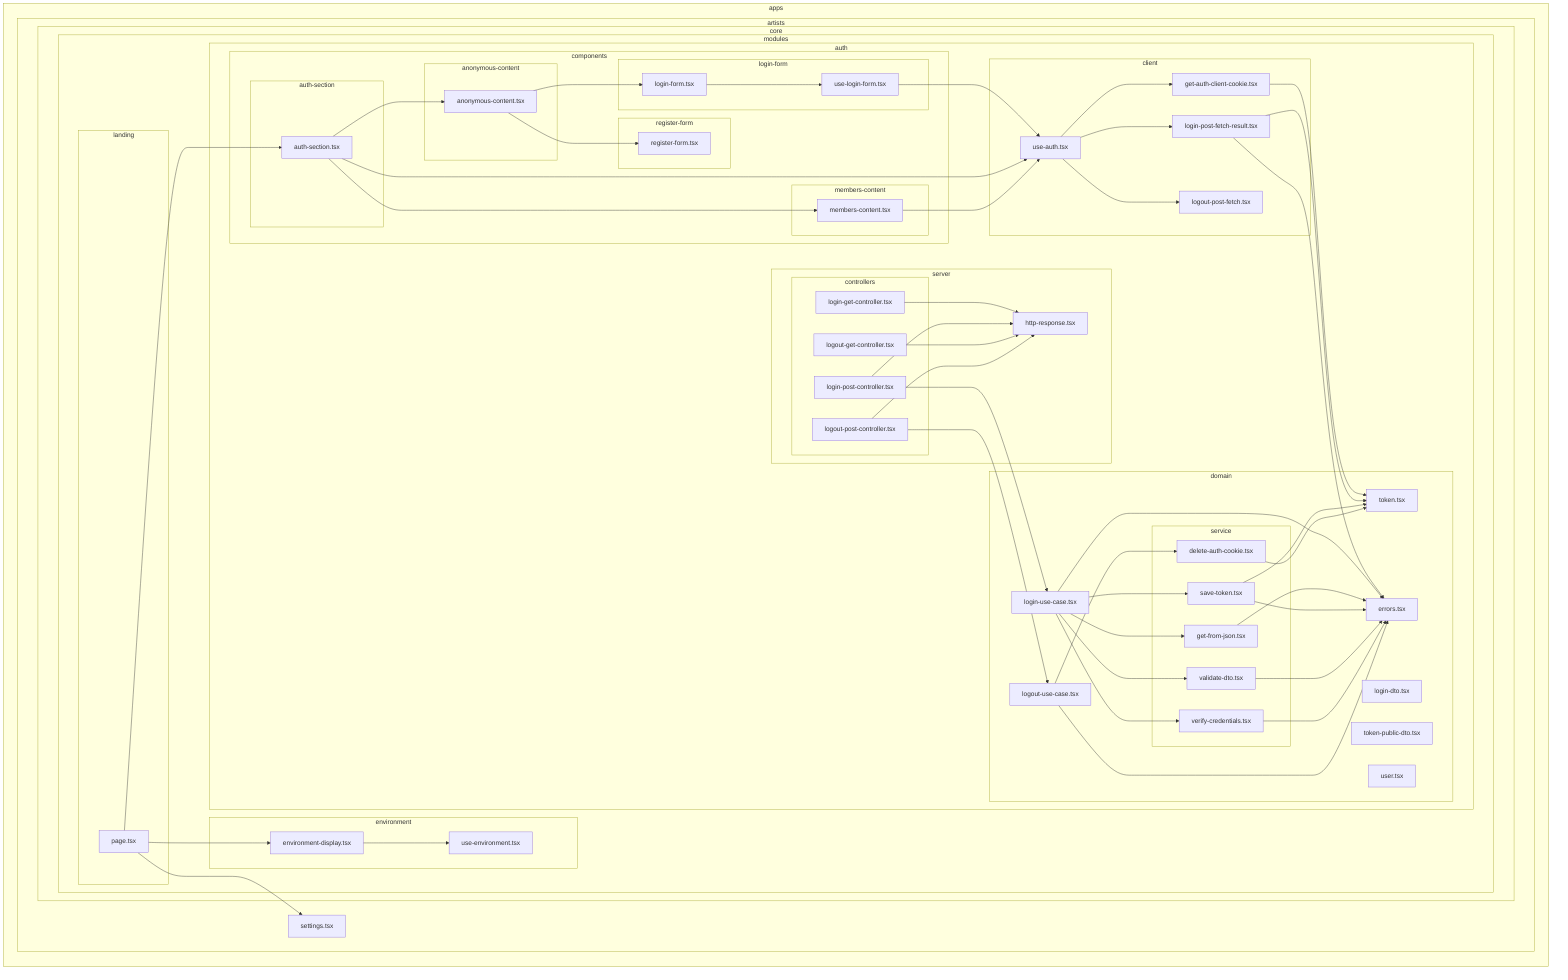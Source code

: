 flowchart LR

subgraph 0["apps"]
subgraph 1["artists"]
subgraph 2["core"]
subgraph 3["modules"]
subgraph 4["auth"]
subgraph 5["client"]
6["get-auth-client-cookie.tsx"]
9["login-post-fetch-result.tsx"]
B["logout-post-fetch.tsx"]
C["use-auth.tsx"]
end
subgraph 7["domain"]
8["token.tsx"]
A["errors.tsx"]
P["login-dto.tsx"]
Q["login-use-case.tsx"]
subgraph R["service"]
S["get-from-json.tsx"]
T["save-token.tsx"]
U["validate-dto.tsx"]
V["verify-credentials.tsx"]
X["delete-auth-cookie.tsx"]
end
W["logout-use-case.tsx"]
Y["token-public-dto.tsx"]
Z["user.tsx"]
end
subgraph D["components"]
subgraph E["anonymous-content"]
F["anonymous-content.tsx"]
end
subgraph G["login-form"]
H["login-form.tsx"]
I["use-login-form.tsx"]
end
subgraph J["register-form"]
K["register-form.tsx"]
end
subgraph L["auth-section"]
M["auth-section.tsx"]
end
subgraph N["members-content"]
O["members-content.tsx"]
end
end
subgraph 10["server"]
subgraph 11["controllers"]
12["login-get-controller.tsx"]
14["login-post-controller.tsx"]
15["logout-get-controller.tsx"]
16["logout-post-controller.tsx"]
end
13["http-response.tsx"]
end
end
subgraph 17["environment"]
18["environment-display.tsx"]
19["use-environment.tsx"]
end
subgraph 1A["landing"]
1B["page.tsx"]
end
end
end
1C["settings.tsx"]
end
end
6-->8
9-->A
9-->8
C-->6
C-->9
C-->B
F-->H
F-->K
H-->I
I-->C
M-->C
M-->F
M-->O
O-->C
Q-->A
Q-->S
Q-->T
Q-->U
Q-->V
S-->A
T-->A
T-->8
U-->A
V-->A
W-->A
W-->X
X-->8
12-->13
14-->Q
14-->13
15-->13
16-->W
16-->13
18-->19
1B-->1C
1B-->M
1B-->18
